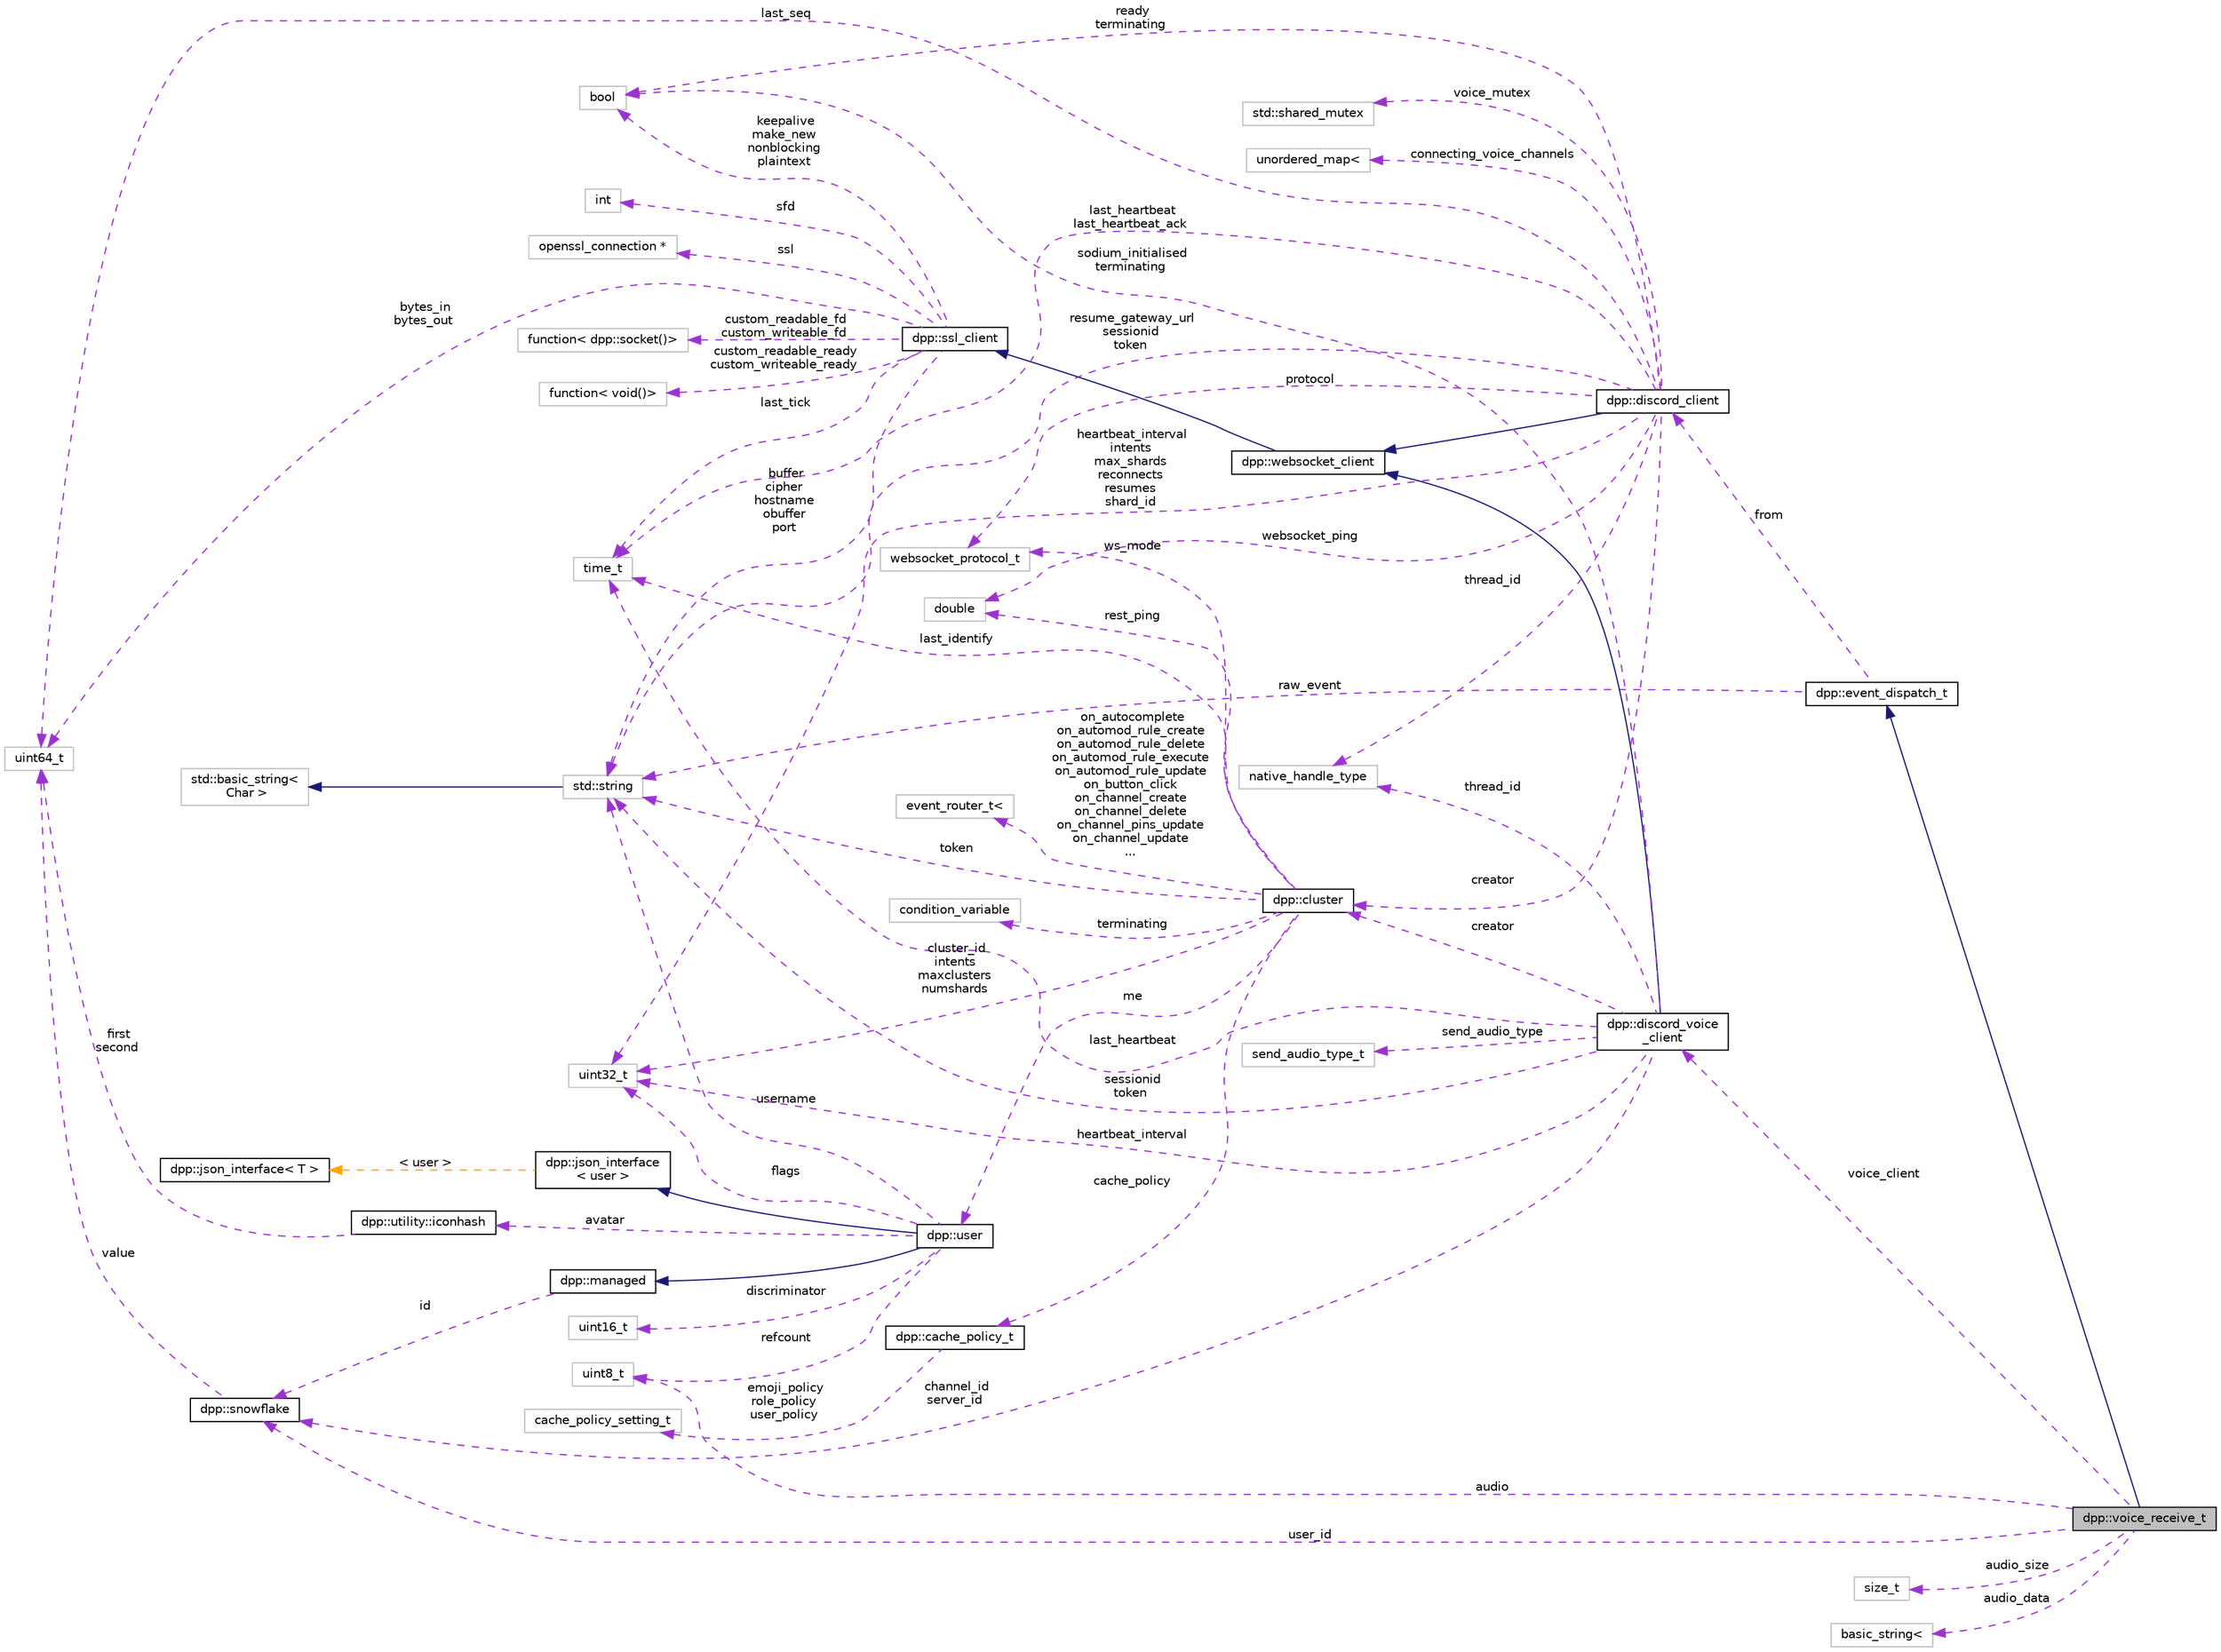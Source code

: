 digraph "dpp::voice_receive_t"
{
 // INTERACTIVE_SVG=YES
 // LATEX_PDF_SIZE
  bgcolor="transparent";
  edge [fontname="Helvetica",fontsize="10",labelfontname="Helvetica",labelfontsize="10"];
  node [fontname="Helvetica",fontsize="10",shape=record];
  rankdir="LR";
  Node1 [label="dpp::voice_receive_t",height=0.2,width=0.4,color="black", fillcolor="grey75", style="filled", fontcolor="black",tooltip="voice receive packet"];
  Node2 -> Node1 [dir="back",color="midnightblue",fontsize="10",style="solid",fontname="Helvetica"];
  Node2 [label="dpp::event_dispatch_t",height=0.2,width=0.4,color="black",URL="$structdpp_1_1event__dispatch__t.html",tooltip="Base event parameter struct. Each event you receive from the library will have its parameter derived ..."];
  Node3 -> Node2 [dir="back",color="darkorchid3",fontsize="10",style="dashed",label=" raw_event" ,fontname="Helvetica"];
  Node3 [label="std::string",height=0.2,width=0.4,color="grey75",tooltip=" "];
  Node4 -> Node3 [dir="back",color="midnightblue",fontsize="10",style="solid",fontname="Helvetica"];
  Node4 [label="std::basic_string\<\l Char \>",height=0.2,width=0.4,color="grey75",tooltip=" "];
  Node5 -> Node2 [dir="back",color="darkorchid3",fontsize="10",style="dashed",label=" from" ,fontname="Helvetica"];
  Node5 [label="dpp::discord_client",height=0.2,width=0.4,color="black",URL="$classdpp_1_1discord__client.html",tooltip="Implements a discord client. Each discord_client connects to one shard and derives from a websocket c..."];
  Node6 -> Node5 [dir="back",color="midnightblue",fontsize="10",style="solid",fontname="Helvetica"];
  Node6 [label="dpp::websocket_client",height=0.2,width=0.4,color="black",URL="$classdpp_1_1websocket__client.html",tooltip="Implements a websocket client based on the SSL client."];
  Node7 -> Node6 [dir="back",color="midnightblue",fontsize="10",style="solid",fontname="Helvetica"];
  Node7 [label="dpp::ssl_client",height=0.2,width=0.4,color="black",URL="$classdpp_1_1ssl__client.html",tooltip="Implements a simple non-blocking SSL stream client."];
  Node3 -> Node7 [dir="back",color="darkorchid3",fontsize="10",style="dashed",label=" buffer\ncipher\nhostname\nobuffer\nport" ,fontname="Helvetica"];
  Node8 -> Node7 [dir="back",color="darkorchid3",fontsize="10",style="dashed",label=" keepalive\nmake_new\nnonblocking\nplaintext" ,fontname="Helvetica"];
  Node8 [label="bool",height=0.2,width=0.4,color="grey75",tooltip=" "];
  Node9 -> Node7 [dir="back",color="darkorchid3",fontsize="10",style="dashed",label=" sfd" ,fontname="Helvetica"];
  Node9 [label="int",height=0.2,width=0.4,color="grey75",tooltip=" "];
  Node10 -> Node7 [dir="back",color="darkorchid3",fontsize="10",style="dashed",label=" ssl" ,fontname="Helvetica"];
  Node10 [label="openssl_connection *",height=0.2,width=0.4,color="grey75",tooltip=" "];
  Node11 -> Node7 [dir="back",color="darkorchid3",fontsize="10",style="dashed",label=" last_tick" ,fontname="Helvetica"];
  Node11 [label="time_t",height=0.2,width=0.4,color="grey75",tooltip=" "];
  Node12 -> Node7 [dir="back",color="darkorchid3",fontsize="10",style="dashed",label=" bytes_in\nbytes_out" ,fontname="Helvetica"];
  Node12 [label="uint64_t",height=0.2,width=0.4,color="grey75",tooltip=" "];
  Node13 -> Node7 [dir="back",color="darkorchid3",fontsize="10",style="dashed",label=" custom_readable_fd\ncustom_writeable_fd" ,fontname="Helvetica"];
  Node13 [label="function\< dpp::socket()\>",height=0.2,width=0.4,color="grey75",tooltip=" "];
  Node14 -> Node7 [dir="back",color="darkorchid3",fontsize="10",style="dashed",label=" custom_readable_ready\ncustom_writeable_ready" ,fontname="Helvetica"];
  Node14 [label="function\< void()\>",height=0.2,width=0.4,color="grey75",tooltip=" "];
  Node8 -> Node5 [dir="back",color="darkorchid3",fontsize="10",style="dashed",label=" ready\nterminating" ,fontname="Helvetica"];
  Node15 -> Node5 [dir="back",color="darkorchid3",fontsize="10",style="dashed",label=" creator" ,fontname="Helvetica"];
  Node15 [label="dpp::cluster",height=0.2,width=0.4,color="black",URL="$classdpp_1_1cluster.html",tooltip="The cluster class represents a group of shards and a command queue for sending and receiving commands..."];
  Node3 -> Node15 [dir="back",color="darkorchid3",fontsize="10",style="dashed",label=" token" ,fontname="Helvetica"];
  Node11 -> Node15 [dir="back",color="darkorchid3",fontsize="10",style="dashed",label=" last_identify" ,fontname="Helvetica"];
  Node16 -> Node15 [dir="back",color="darkorchid3",fontsize="10",style="dashed",label=" cluster_id\nintents\nmaxclusters\nnumshards" ,fontname="Helvetica"];
  Node16 [label="uint32_t",height=0.2,width=0.4,color="grey75",tooltip=" "];
  Node17 -> Node15 [dir="back",color="darkorchid3",fontsize="10",style="dashed",label=" rest_ping" ,fontname="Helvetica"];
  Node17 [label="double",height=0.2,width=0.4,color="grey75",tooltip=" "];
  Node18 -> Node15 [dir="back",color="darkorchid3",fontsize="10",style="dashed",label=" me" ,fontname="Helvetica"];
  Node18 [label="dpp::user",height=0.2,width=0.4,color="black",URL="$classdpp_1_1user.html",tooltip="Represents a user on discord. May or may not be a member of a dpp::guild."];
  Node19 -> Node18 [dir="back",color="midnightblue",fontsize="10",style="solid",fontname="Helvetica"];
  Node19 [label="dpp::managed",height=0.2,width=0.4,color="black",URL="$classdpp_1_1managed.html",tooltip="The managed class is the base class for various types that can be stored in a cache that are identifi..."];
  Node20 -> Node19 [dir="back",color="darkorchid3",fontsize="10",style="dashed",label=" id" ,fontname="Helvetica"];
  Node20 [label="dpp::snowflake",height=0.2,width=0.4,color="black",URL="$classdpp_1_1snowflake.html",tooltip="A container for a 64 bit unsigned value representing many things on discord. This value is known in d..."];
  Node12 -> Node20 [dir="back",color="darkorchid3",fontsize="10",style="dashed",label=" value" ,fontname="Helvetica"];
  Node21 -> Node18 [dir="back",color="midnightblue",fontsize="10",style="solid",fontname="Helvetica"];
  Node21 [label="dpp::json_interface\l\< user \>",height=0.2,width=0.4,color="black",URL="$structdpp_1_1json__interface.html",tooltip=" "];
  Node22 -> Node21 [dir="back",color="orange",fontsize="10",style="dashed",label=" \< user \>" ,fontname="Helvetica"];
  Node22 [label="dpp::json_interface\< T \>",height=0.2,width=0.4,color="black",URL="$structdpp_1_1json__interface.html",tooltip="Represents an interface for an object that can optionally implement functions for converting to and f..."];
  Node3 -> Node18 [dir="back",color="darkorchid3",fontsize="10",style="dashed",label=" username" ,fontname="Helvetica"];
  Node23 -> Node18 [dir="back",color="darkorchid3",fontsize="10",style="dashed",label=" avatar" ,fontname="Helvetica"];
  Node23 [label="dpp::utility::iconhash",height=0.2,width=0.4,color="black",URL="$structdpp_1_1utility_1_1iconhash.html",tooltip="Store a 128 bit icon hash (profile picture, server icon etc) as a 128 bit binary value made of two ui..."];
  Node12 -> Node23 [dir="back",color="darkorchid3",fontsize="10",style="dashed",label=" first\nsecond" ,fontname="Helvetica"];
  Node16 -> Node18 [dir="back",color="darkorchid3",fontsize="10",style="dashed",label=" flags" ,fontname="Helvetica"];
  Node24 -> Node18 [dir="back",color="darkorchid3",fontsize="10",style="dashed",label=" discriminator" ,fontname="Helvetica"];
  Node24 [label="uint16_t",height=0.2,width=0.4,color="grey75",tooltip=" "];
  Node25 -> Node18 [dir="back",color="darkorchid3",fontsize="10",style="dashed",label=" refcount" ,fontname="Helvetica"];
  Node25 [label="uint8_t",height=0.2,width=0.4,color="grey75",tooltip=" "];
  Node26 -> Node15 [dir="back",color="darkorchid3",fontsize="10",style="dashed",label=" cache_policy" ,fontname="Helvetica"];
  Node26 [label="dpp::cache_policy_t",height=0.2,width=0.4,color="black",URL="$structdpp_1_1cache__policy__t.html",tooltip="Represents the caching policy of the cluster."];
  Node27 -> Node26 [dir="back",color="darkorchid3",fontsize="10",style="dashed",label=" emoji_policy\nrole_policy\nuser_policy" ,fontname="Helvetica"];
  Node27 [label="cache_policy_setting_t",height=0.2,width=0.4,color="grey75",tooltip=" "];
  Node28 -> Node15 [dir="back",color="darkorchid3",fontsize="10",style="dashed",label=" ws_mode" ,fontname="Helvetica"];
  Node28 [label="websocket_protocol_t",height=0.2,width=0.4,color="grey75",tooltip=" "];
  Node29 -> Node15 [dir="back",color="darkorchid3",fontsize="10",style="dashed",label=" terminating" ,fontname="Helvetica"];
  Node29 [label="condition_variable",height=0.2,width=0.4,color="grey75",tooltip=" "];
  Node30 -> Node15 [dir="back",color="darkorchid3",fontsize="10",style="dashed",label=" on_autocomplete\non_automod_rule_create\non_automod_rule_delete\non_automod_rule_execute\non_automod_rule_update\non_button_click\non_channel_create\non_channel_delete\non_channel_pins_update\non_channel_update\n..." ,fontname="Helvetica"];
  Node30 [label="event_router_t\<",height=0.2,width=0.4,color="grey75",tooltip=" "];
  Node16 -> Node5 [dir="back",color="darkorchid3",fontsize="10",style="dashed",label=" heartbeat_interval\nintents\nmax_shards\nreconnects\nresumes\nshard_id" ,fontname="Helvetica"];
  Node11 -> Node5 [dir="back",color="darkorchid3",fontsize="10",style="dashed",label=" last_heartbeat\nlast_heartbeat_ack" ,fontname="Helvetica"];
  Node31 -> Node5 [dir="back",color="darkorchid3",fontsize="10",style="dashed",label=" thread_id" ,fontname="Helvetica"];
  Node31 [label="native_handle_type",height=0.2,width=0.4,color="grey75",tooltip=" "];
  Node12 -> Node5 [dir="back",color="darkorchid3",fontsize="10",style="dashed",label=" last_seq" ,fontname="Helvetica"];
  Node3 -> Node5 [dir="back",color="darkorchid3",fontsize="10",style="dashed",label=" resume_gateway_url\nsessionid\ntoken" ,fontname="Helvetica"];
  Node32 -> Node5 [dir="back",color="darkorchid3",fontsize="10",style="dashed",label=" voice_mutex" ,fontname="Helvetica"];
  Node32 [label="std::shared_mutex",height=0.2,width=0.4,color="grey75",tooltip=" "];
  Node17 -> Node5 [dir="back",color="darkorchid3",fontsize="10",style="dashed",label=" websocket_ping" ,fontname="Helvetica"];
  Node28 -> Node5 [dir="back",color="darkorchid3",fontsize="10",style="dashed",label=" protocol" ,fontname="Helvetica"];
  Node33 -> Node5 [dir="back",color="darkorchid3",fontsize="10",style="dashed",label=" connecting_voice_channels" ,fontname="Helvetica"];
  Node33 [label="unordered_map\<",height=0.2,width=0.4,color="grey75",tooltip=" "];
  Node34 -> Node1 [dir="back",color="darkorchid3",fontsize="10",style="dashed",label=" voice_client" ,fontname="Helvetica"];
  Node34 [label="dpp::discord_voice\l_client",height=0.2,width=0.4,color="black",URL="$classdpp_1_1discord__voice__client.html",tooltip="Implements a discord voice connection. Each discord_voice_client connects to one voice channel and de..."];
  Node6 -> Node34 [dir="back",color="midnightblue",fontsize="10",style="solid",fontname="Helvetica"];
  Node15 -> Node34 [dir="back",color="darkorchid3",fontsize="10",style="dashed",label=" creator" ,fontname="Helvetica"];
  Node8 -> Node34 [dir="back",color="darkorchid3",fontsize="10",style="dashed",label=" sodium_initialised\nterminating" ,fontname="Helvetica"];
  Node16 -> Node34 [dir="back",color="darkorchid3",fontsize="10",style="dashed",label=" heartbeat_interval" ,fontname="Helvetica"];
  Node11 -> Node34 [dir="back",color="darkorchid3",fontsize="10",style="dashed",label=" last_heartbeat" ,fontname="Helvetica"];
  Node31 -> Node34 [dir="back",color="darkorchid3",fontsize="10",style="dashed",label=" thread_id" ,fontname="Helvetica"];
  Node3 -> Node34 [dir="back",color="darkorchid3",fontsize="10",style="dashed",label=" sessionid\ntoken" ,fontname="Helvetica"];
  Node20 -> Node34 [dir="back",color="darkorchid3",fontsize="10",style="dashed",label=" channel_id\nserver_id" ,fontname="Helvetica"];
  Node35 -> Node34 [dir="back",color="darkorchid3",fontsize="10",style="dashed",label=" send_audio_type" ,fontname="Helvetica"];
  Node35 [label="send_audio_type_t",height=0.2,width=0.4,color="grey75",tooltip=" "];
  Node25 -> Node1 [dir="back",color="darkorchid3",fontsize="10",style="dashed",label=" audio" ,fontname="Helvetica"];
  Node36 -> Node1 [dir="back",color="darkorchid3",fontsize="10",style="dashed",label=" audio_size" ,fontname="Helvetica"];
  Node36 [label="size_t",height=0.2,width=0.4,color="grey75",tooltip=" "];
  Node37 -> Node1 [dir="back",color="darkorchid3",fontsize="10",style="dashed",label=" audio_data" ,fontname="Helvetica"];
  Node37 [label="basic_string\<",height=0.2,width=0.4,color="grey75",tooltip=" "];
  Node20 -> Node1 [dir="back",color="darkorchid3",fontsize="10",style="dashed",label=" user_id" ,fontname="Helvetica"];
}
